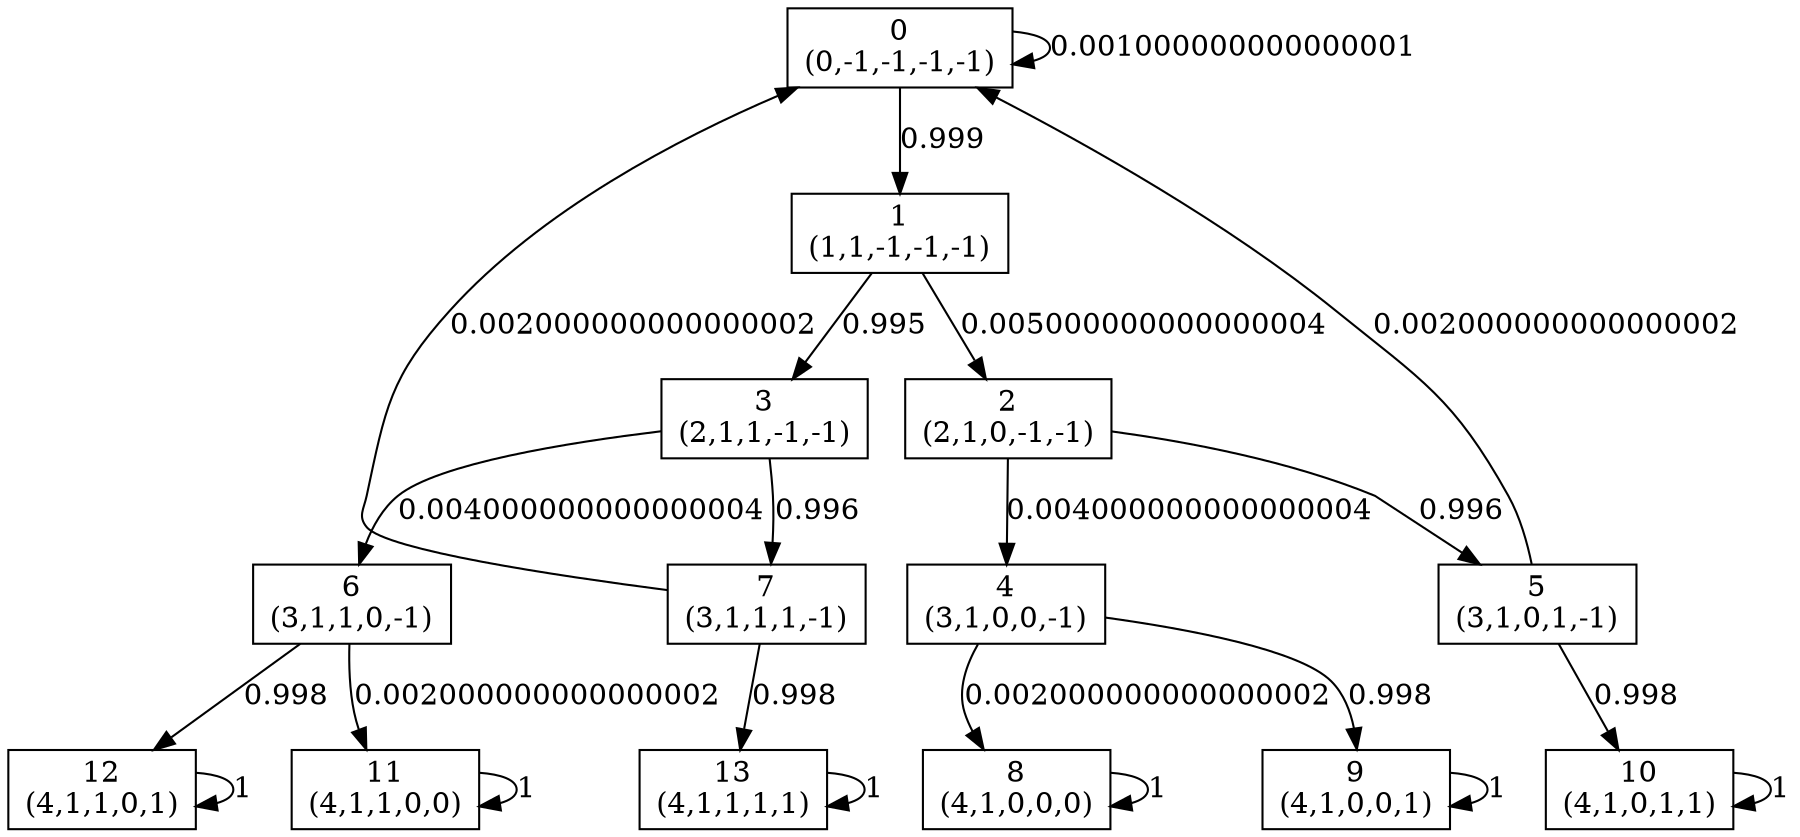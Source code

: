 digraph P {
node [shape=box];
0 -> 0 [ label="0.001000000000000001" ];
0 -> 1 [ label="0.999" ];
1 -> 2 [ label="0.005000000000000004" ];
1 -> 3 [ label="0.995" ];
2 -> 4 [ label="0.004000000000000004" ];
2 -> 5 [ label="0.996" ];
3 -> 6 [ label="0.004000000000000004" ];
3 -> 7 [ label="0.996" ];
4 -> 8 [ label="0.002000000000000002" ];
4 -> 9 [ label="0.998" ];
5 -> 0 [ label="0.002000000000000002" ];
5 -> 10 [ label="0.998" ];
6 -> 11 [ label="0.002000000000000002" ];
6 -> 12 [ label="0.998" ];
7 -> 0 [ label="0.002000000000000002" ];
7 -> 13 [ label="0.998" ];
8 -> 8 [ label="1" ];
9 -> 9 [ label="1" ];
10 -> 10 [ label="1" ];
11 -> 11 [ label="1" ];
12 -> 12 [ label="1" ];
13 -> 13 [ label="1" ];
0 [label="0\n(0,-1,-1,-1,-1)"];
1 [label="1\n(1,1,-1,-1,-1)"];
2 [label="2\n(2,1,0,-1,-1)"];
3 [label="3\n(2,1,1,-1,-1)"];
4 [label="4\n(3,1,0,0,-1)"];
5 [label="5\n(3,1,0,1,-1)"];
6 [label="6\n(3,1,1,0,-1)"];
7 [label="7\n(3,1,1,1,-1)"];
8 [label="8\n(4,1,0,0,0)"];
9 [label="9\n(4,1,0,0,1)"];
10 [label="10\n(4,1,0,1,1)"];
11 [label="11\n(4,1,1,0,0)"];
12 [label="12\n(4,1,1,0,1)"];
13 [label="13\n(4,1,1,1,1)"];
}

